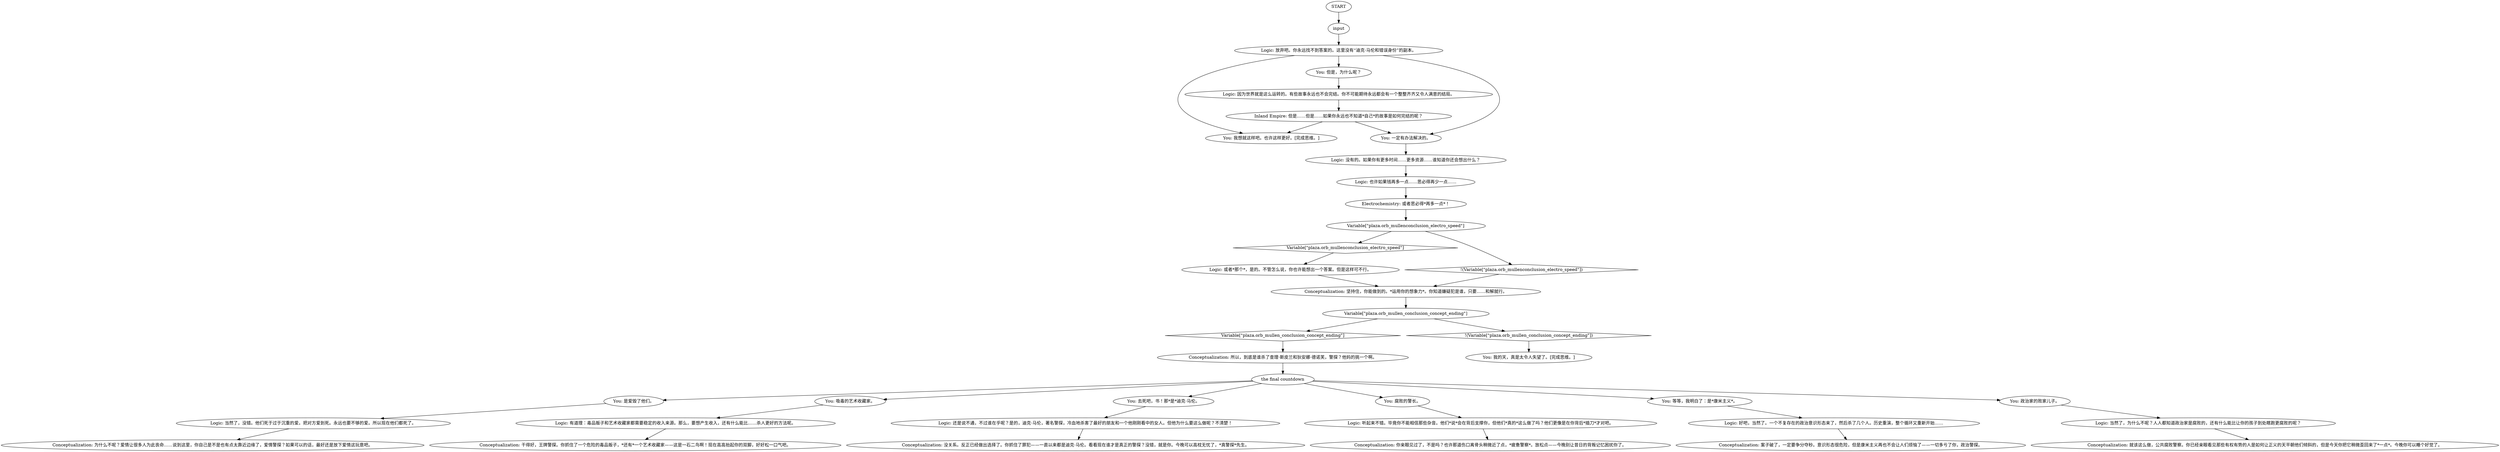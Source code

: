 # PLAZA ORB / mullen mistaken identity conclusion
# the afterthought where you learn it all...
# ==================================================
digraph G {
	  0 [label="START"];
	  1 [label="input"];
	  2 [label="Electrochemistry: 或者思必得*再多一点*！"];
	  3 [label="You: 是爱毁了他们。"];
	  4 [label="Conceptualization: 所以，到底是谁杀了查理·斯皮兰和狄安娜·德诺芙，警探？他妈的挑一个啊。"];
	  5 [label="Logic: 没有的。如果你有更多时间……更多资源……谁知道你还会想出什么？"];
	  6 [label="Logic: 好吧，当然了。一个不复存在的政治意识形态来了，然后杀了几个人。历史重演，整个循环又重新开始……"];
	  7 [label="You: 吸毒的艺术收藏家。"];
	  8 [label="You: 去死吧，书！那*是*迪克·马伦。"];
	  9 [label="Conceptualization: 你亲眼见过了，不是吗？也许那道伤口离骨头稍微近了点，*疲惫警察*。放松点——今晚别让昔日的背叛记忆困扰你了。"];
	  10 [label="Logic: 放弃吧。你永远找不到答案的。这里没有“迪克·马伦和错误身份”的副本。"];
	  11 [label="Logic: 听起来不错。毕竟你不能相信那些杂音。他们*说*会在背后支撑你，但他们*真的*这么做了吗？他们更像是在你背后*插刀*才对吧。"];
	  12 [label="Conceptualization: 干得好，王牌警探。你抓住了一个危险的毒品贩子，*还有*一个艺术收藏家——这是一石二鸟啊！现在高高抬起你的双脚，好好松一口气吧。"];
	  13 [label="You: 腐败的警长。"];
	  14 [label="Conceptualization: 为什么不呢？爱情让很多人为此丧命……说到这里，你自己是不是也有点太靠近边缘了，爱情警探？如果可以的话，最好还是放下爱情这玩意吧。"];
	  15 [label="the final countdown"];
	  16 [label="Logic: 因为世界就是这么运转的。有些故事永远也不会完结。你不可能期待永远都会有一个整整齐齐又令人满意的结局。"];
	  17 [label="Logic: 也许如果钱再多一点……思必得再少一点……"];
	  18 [label="Logic: 或者*那个*，是的。不管怎么说，你也许能想出一个答案。但是这样可不行。"];
	  19 [label="Logic: 当然了，为什么不呢？人人都知道政治家是腐败的，还有什么能比让你的孩子到处瞎跑更腐败的呢？"];
	  20 [label="Logic: 有道理：毒品贩子和艺术收藏家都需要稳定的收入来源。那么，要想产生收入，还有什么能比……杀人更好的方法呢。"];
	  21 [label="You: 我想就这样吧。也许这样更好。[完成思维。]"];
	  22 [label="Logic: 当然了，没错。他们死于过于沉重的爱。把对方爱到死。永远也要不够的爱。所以现在他们都死了。"];
	  23 [label="You: 一定有办法解决的。"];
	  24 [label="Conceptualization: 案子破了，一定要争分夺秒。意识形态很危险，但是康米主义再也不会让人们烦恼了——一切多亏了你，政治警探。"];
	  25 [label="You: 等等，我明白了：是*康米主义*。"];
	  27 [label="You: 我的天，真是太令人失望了。[完成思维。]"];
	  28 [label="Conceptualization: 没关系。反正已经做出选择了。你抓住了罪犯——一直以来都是迪克·马伦。看看现在谁才是真正的警探？没错，就是你。今晚可以高枕无忧了，*真警探*先生。"];
	  29 [label="You: 政治家的败家儿子。"];
	  30 [label="Conceptualization: 坚持住，你能做到的。*运用你的想象力*。你知道嫌疑犯是谁，只要……和解就行。"];
	  31 [label="Inland Empire: 但是……但是……如果你永远也不知道*自己*的故事是如何完结的呢？"];
	  32 [label="Logic: 还是说不通，不过谁在乎呢？是的，迪克·马伦，著名警探，冷血地杀害了最好的朋友和一个他刚刚看中的女人。但他为什么要这么做呢？不清楚！"];
	  33 [label="Variable[\"plaza.orb_mullen_conclusion_concept_ending\"]"];
	  34 [label="Variable[\"plaza.orb_mullen_conclusion_concept_ending\"]", shape=diamond];
	  35 [label="!(Variable[\"plaza.orb_mullen_conclusion_concept_ending\"])", shape=diamond];
	  36 [label="Variable[\"plaza.orb_mullenconclusion_electro_speed\"]"];
	  37 [label="Variable[\"plaza.orb_mullenconclusion_electro_speed\"]", shape=diamond];
	  38 [label="!(Variable[\"plaza.orb_mullenconclusion_electro_speed\"])", shape=diamond];
	  39 [label="Conceptualization: 就该这么做，公共腐败警察。你已经亲眼看见那些有权有势的人是如何让正义的天平朝他们倾斜的，但是今天你把它稍微歪回来了*一点*。今晚你可以睡个好觉了。"];
	  40 [label="You: 但是，为什么呢？"];
	  0 -> 1
	  1 -> 10
	  2 -> 36
	  3 -> 22
	  4 -> 15
	  5 -> 17
	  6 -> 24
	  7 -> 20
	  8 -> 32
	  10 -> 40
	  10 -> 21
	  10 -> 23
	  11 -> 9
	  13 -> 11
	  15 -> 3
	  15 -> 7
	  15 -> 8
	  15 -> 13
	  15 -> 25
	  15 -> 29
	  16 -> 31
	  17 -> 2
	  18 -> 30
	  19 -> 39
	  20 -> 12
	  22 -> 14
	  23 -> 5
	  25 -> 6
	  29 -> 19
	  30 -> 33
	  31 -> 21
	  31 -> 23
	  32 -> 28
	  33 -> 34
	  33 -> 35
	  34 -> 4
	  35 -> 27
	  36 -> 37
	  36 -> 38
	  37 -> 18
	  38 -> 30
	  40 -> 16
}

